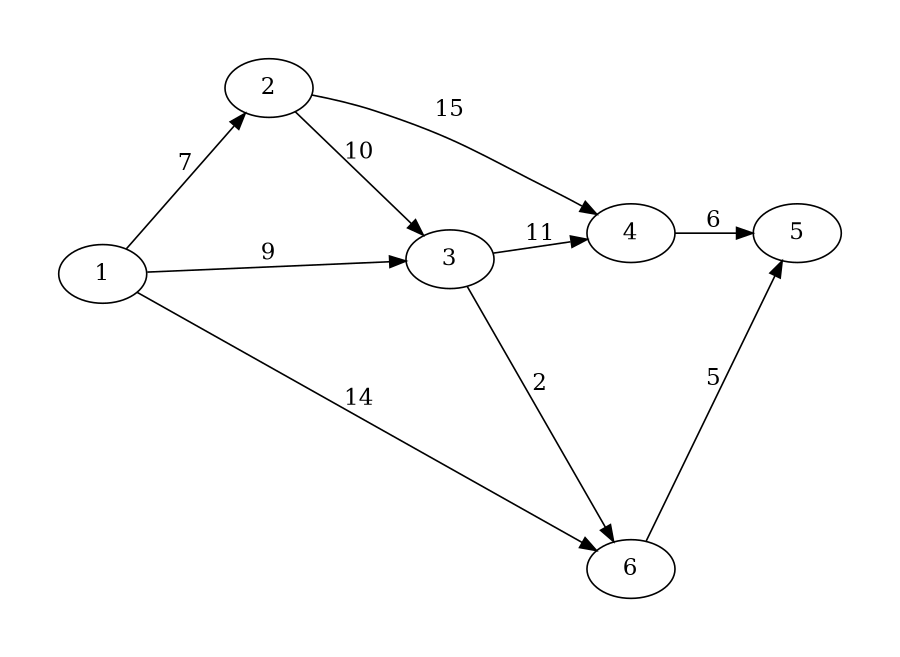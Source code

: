digraph {
  size="6,6";
  rankdir="LR";
    graph [pad="0.5", ranksep="0.525", nodesep="1"];

    1 -> 2[label="7",weight="7"];
    1 -> 6[label="14",weight="14"];
    1 -> 3[label="9",weight="9"];
    2 -> 3[label="10",weight="10"];
    2 -> 4[label="15",weight="15"];
    3 -> 4[label="11",weight="11"];
    3 -> 6[label="2",weight="2"];
    4 -> 5[label="6",weight="6"];
    6 -> 5[label="5",weight="5"];
}